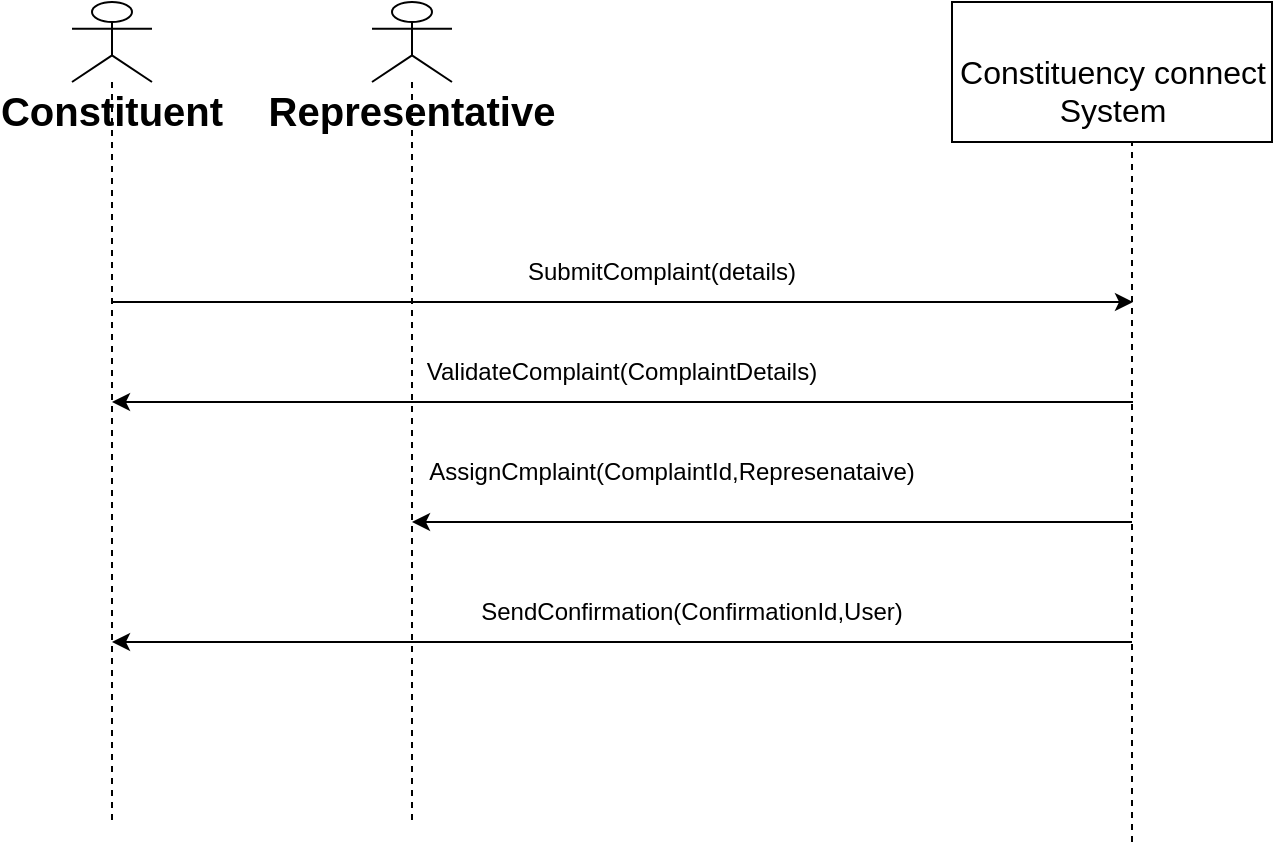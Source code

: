 <mxfile version="24.2.5" type="device">
  <diagram name="Page-1" id="0Qu3-L6_84df8sEtbHUp">
    <mxGraphModel dx="1036" dy="614" grid="1" gridSize="10" guides="1" tooltips="1" connect="1" arrows="1" fold="1" page="1" pageScale="1" pageWidth="850" pageHeight="1100" math="0" shadow="0">
      <root>
        <mxCell id="0" />
        <mxCell id="1" parent="0" />
        <mxCell id="Yff452wZ_PuaFCuY55Qe-1" value="Constituent" style="shape=umlLifeline;participant=umlActor;perimeter=lifelinePerimeter;whiteSpace=wrap;html=1;container=1;collapsible=0;recursiveResize=0;verticalAlign=top;spacingTop=36;outlineConnect=0;fontSize=20;fontStyle=1;size=40;" parent="1" vertex="1">
          <mxGeometry x="150" y="70" width="40" height="410" as="geometry" />
        </mxCell>
        <mxCell id="Yff452wZ_PuaFCuY55Qe-2" value="&lt;br&gt;&lt;div&gt;Constituency connect&lt;/div&gt;&lt;div&gt;System&lt;/div&gt;" style="html=1;align=center;verticalAlign=middle;dashed=0;fontSize=16;" parent="1" vertex="1">
          <mxGeometry x="590" y="70" width="160" height="70" as="geometry" />
        </mxCell>
        <mxCell id="Yff452wZ_PuaFCuY55Qe-3" value="" style="endArrow=none;dashed=1;html=1;rounded=0;entryX=0.5;entryY=1;entryDx=0;entryDy=0;" parent="1" edge="1">
          <mxGeometry width="50" height="50" relative="1" as="geometry">
            <mxPoint x="680" y="490" as="sourcePoint" />
            <mxPoint x="680" y="140" as="targetPoint" />
          </mxGeometry>
        </mxCell>
        <mxCell id="Yff452wZ_PuaFCuY55Qe-4" value="" style="endArrow=classic;html=1;rounded=0;" parent="1" source="Yff452wZ_PuaFCuY55Qe-1" edge="1">
          <mxGeometry width="50" height="50" relative="1" as="geometry">
            <mxPoint x="240" y="220" as="sourcePoint" />
            <mxPoint x="680.5" y="220" as="targetPoint" />
            <Array as="points">
              <mxPoint x="560.5" y="220" />
            </Array>
          </mxGeometry>
        </mxCell>
        <mxCell id="Yff452wZ_PuaFCuY55Qe-5" value="SubmitComplaint(details)" style="text;html=1;strokeColor=none;fillColor=none;align=center;verticalAlign=middle;whiteSpace=wrap;rounded=0;" parent="1" vertex="1">
          <mxGeometry x="340" y="190" width="210" height="30" as="geometry" />
        </mxCell>
        <mxCell id="Yff452wZ_PuaFCuY55Qe-6" value="" style="endArrow=classic;html=1;rounded=0;" parent="1" target="Yff452wZ_PuaFCuY55Qe-1" edge="1">
          <mxGeometry width="50" height="50" relative="1" as="geometry">
            <mxPoint x="680.5" y="270" as="sourcePoint" />
            <mxPoint x="240" y="270" as="targetPoint" />
            <Array as="points">
              <mxPoint x="640.5" y="270" />
              <mxPoint x="560.5" y="270" />
            </Array>
          </mxGeometry>
        </mxCell>
        <mxCell id="Yff452wZ_PuaFCuY55Qe-7" value="ValidateComplaint(ComplaintDetails)" style="text;html=1;strokeColor=none;fillColor=none;align=center;verticalAlign=middle;whiteSpace=wrap;rounded=0;" parent="1" vertex="1">
          <mxGeometry x="320" y="240" width="210" height="30" as="geometry" />
        </mxCell>
        <mxCell id="Yff452wZ_PuaFCuY55Qe-10" value="" style="endArrow=classic;html=1;rounded=0;" parent="1" edge="1" target="qQjdvQjDbcyBL49QrPB0-2">
          <mxGeometry width="50" height="50" relative="1" as="geometry">
            <mxPoint x="680" y="330" as="sourcePoint" />
            <mxPoint x="170" y="330" as="targetPoint" />
            <Array as="points">
              <mxPoint x="490.5" y="330" />
            </Array>
          </mxGeometry>
        </mxCell>
        <mxCell id="Yff452wZ_PuaFCuY55Qe-12" value="" style="endArrow=classic;html=1;rounded=0;" parent="1" target="Yff452wZ_PuaFCuY55Qe-1" edge="1">
          <mxGeometry width="50" height="50" relative="1" as="geometry">
            <mxPoint x="680" y="390" as="sourcePoint" />
            <mxPoint x="160" y="385.8" as="targetPoint" />
            <Array as="points">
              <mxPoint x="610" y="390" />
              <mxPoint x="320" y="390" />
            </Array>
          </mxGeometry>
        </mxCell>
        <mxCell id="Yff452wZ_PuaFCuY55Qe-16" value="AssignCmplaint(ComplaintId,Represenataive)" style="text;html=1;strokeColor=none;fillColor=none;align=center;verticalAlign=middle;whiteSpace=wrap;rounded=0;" parent="1" vertex="1">
          <mxGeometry x="340" y="290" width="220" height="30" as="geometry" />
        </mxCell>
        <mxCell id="Yff452wZ_PuaFCuY55Qe-17" value="SendConfirmation(ConfirmationId,User)" style="text;html=1;strokeColor=none;fillColor=none;align=center;verticalAlign=middle;whiteSpace=wrap;rounded=0;" parent="1" vertex="1">
          <mxGeometry x="330" y="360" width="260" height="30" as="geometry" />
        </mxCell>
        <mxCell id="qQjdvQjDbcyBL49QrPB0-2" value="Representative" style="shape=umlLifeline;participant=umlActor;perimeter=lifelinePerimeter;whiteSpace=wrap;html=1;container=1;collapsible=0;recursiveResize=0;verticalAlign=top;spacingTop=36;outlineConnect=0;fontSize=20;fontStyle=1;size=40;" vertex="1" parent="1">
          <mxGeometry x="300" y="70" width="40" height="410" as="geometry" />
        </mxCell>
      </root>
    </mxGraphModel>
  </diagram>
</mxfile>
